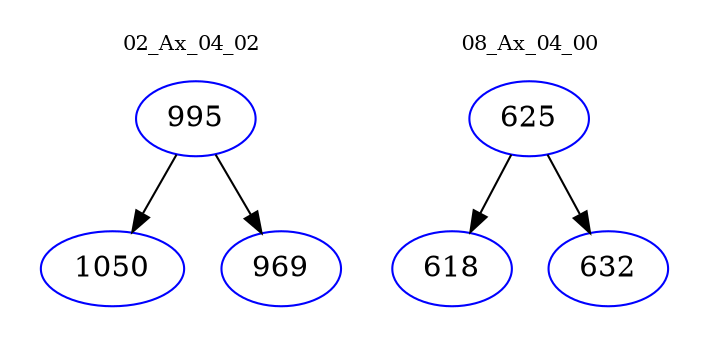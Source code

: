 digraph{
subgraph cluster_0 {
color = white
label = "02_Ax_04_02";
fontsize=10;
T0_995 [label="995", color="blue"]
T0_995 -> T0_1050 [color="black"]
T0_1050 [label="1050", color="blue"]
T0_995 -> T0_969 [color="black"]
T0_969 [label="969", color="blue"]
}
subgraph cluster_1 {
color = white
label = "08_Ax_04_00";
fontsize=10;
T1_625 [label="625", color="blue"]
T1_625 -> T1_618 [color="black"]
T1_618 [label="618", color="blue"]
T1_625 -> T1_632 [color="black"]
T1_632 [label="632", color="blue"]
}
}
